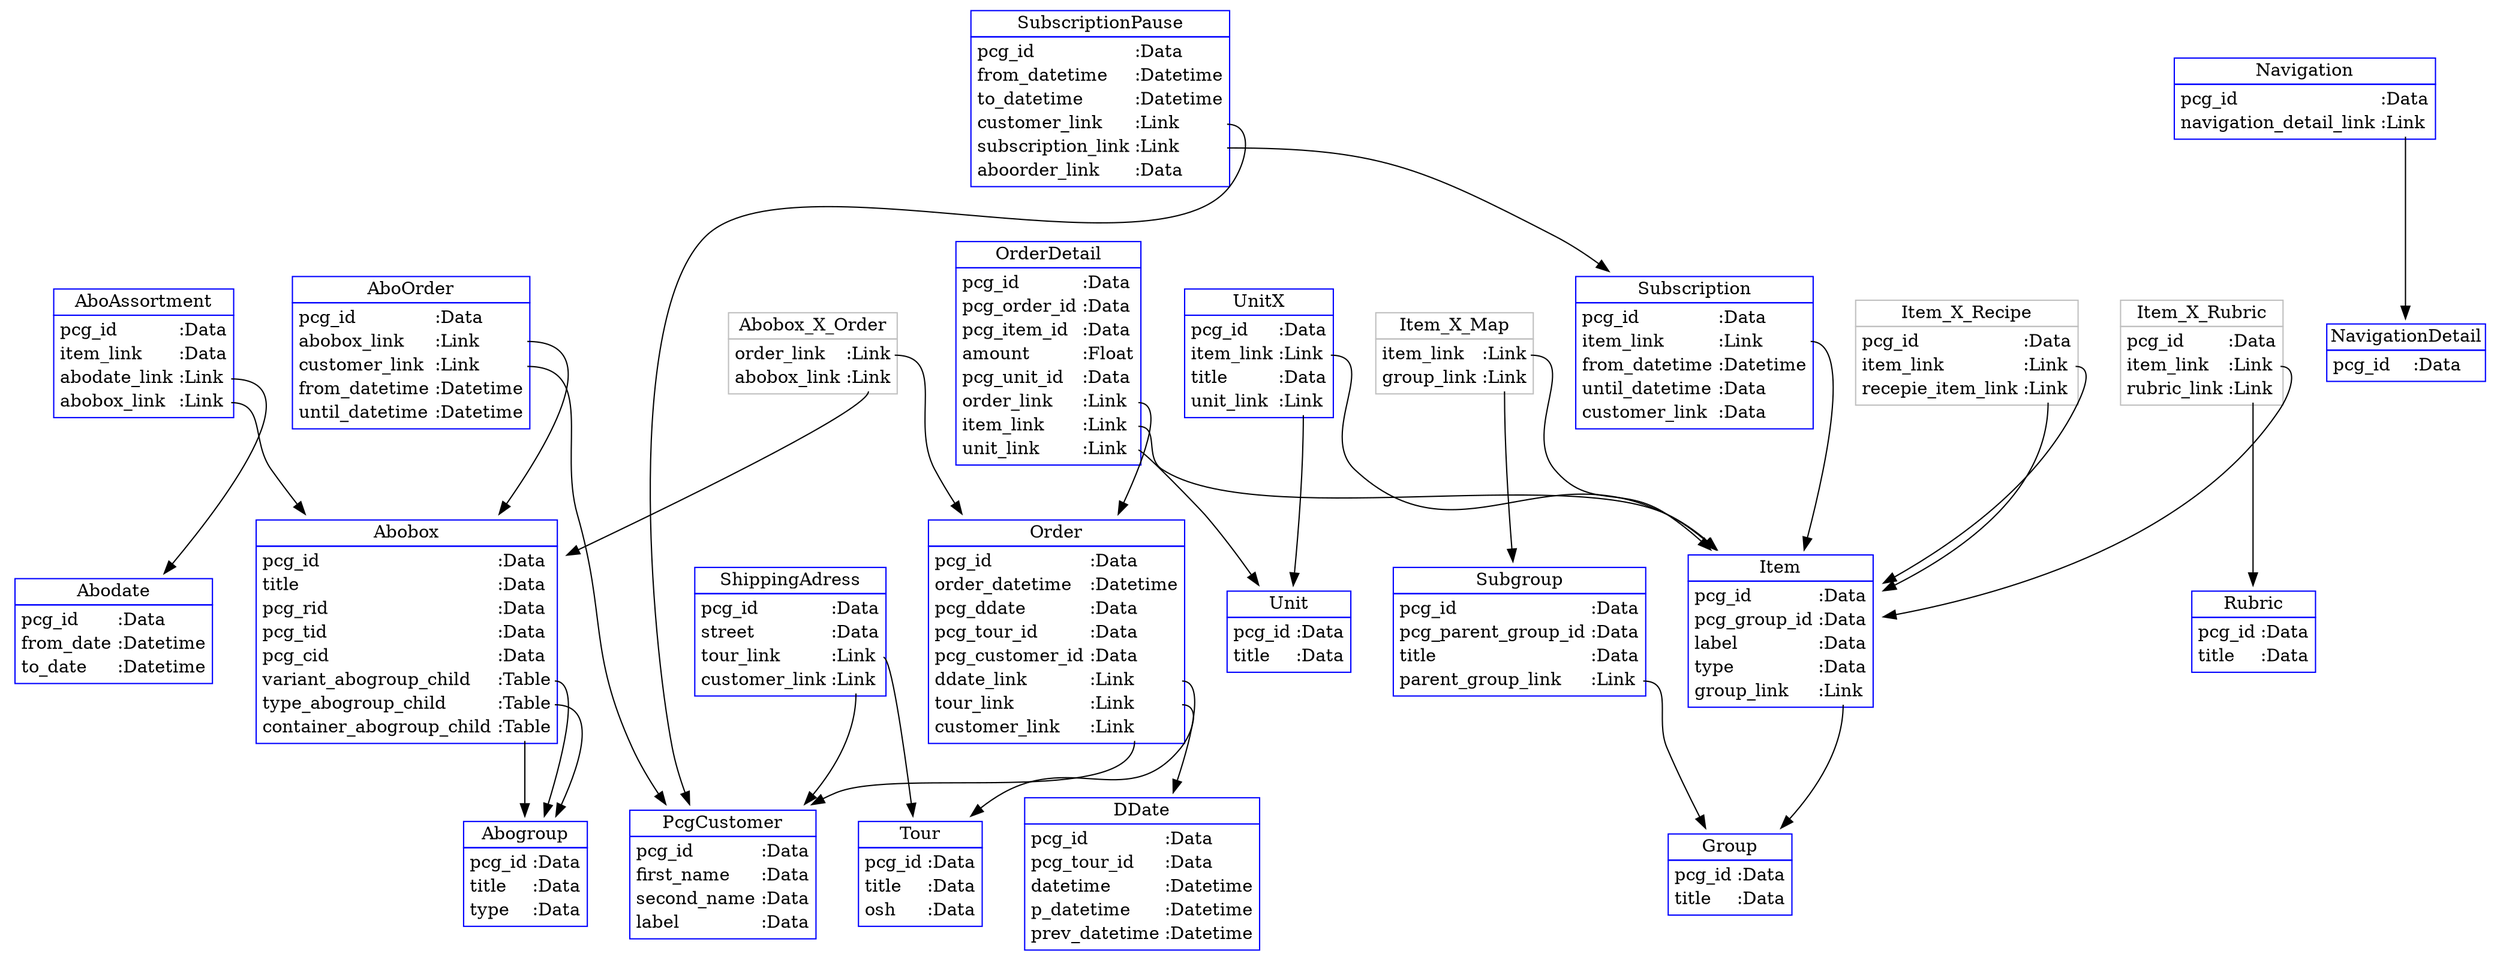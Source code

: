 digraph models_diagram {
 graph[overlap=false, splines=true]Abobox[
shape=plaintext
label=<<table border='0' cellborder='1' color='blue' cellspacing='0'>
<tr><td>Abobox</td></tr>
<tr><td><table border='0' color='orange' cellspacing='0' cellborder='0'>
<tr><td align='left'>pcg_id</td><td align='left'  port='pcg_id'>:Data</td></tr>

<tr><td align='left'>title</td><td align='left'  port='title'>:Data</td></tr>

<tr><td align='left'>pcg_rid</td><td align='left'  port='pcg_rid'>:Data</td></tr>

<tr><td align='left'>pcg_tid</td><td align='left'  port='pcg_tid'>:Data</td></tr>

<tr><td align='left'>pcg_cid</td><td align='left'  port='pcg_cid'>:Data</td></tr>

<tr><td align='left'>variant_abogroup_child</td><td align='left'  port='variant_abogroup_child'>:Table</td></tr>

<tr><td align='left'>type_abogroup_child</td><td align='left'  port='type_abogroup_child'>:Table</td></tr>

<tr><td align='left'>container_abogroup_child</td><td align='left'  port='container_abogroup_child'>:Table</td></tr>
</table></td></tr>
</table>
>];

Unit[
shape=plaintext
label=<<table border='0' cellborder='1' color='blue' cellspacing='0'>
<tr><td>Unit</td></tr>
<tr><td><table border='0' color='orange' cellspacing='0' cellborder='0'>
<tr><td align='left'>pcg_id</td><td align='left'  port='pcg_id'>:Data</td></tr>

<tr><td align='left'>title</td><td align='left'  port='title'>:Data</td></tr>
</table></td></tr>
</table>
>];

Item[
shape=plaintext
label=<<table border='0' cellborder='1' color='blue' cellspacing='0'>
<tr><td>Item</td></tr>
<tr><td><table border='0' color='orange' cellspacing='0' cellborder='0'>
<tr><td align='left'>pcg_id</td><td align='left'  port='pcg_id'>:Data</td></tr>

<tr><td align='left'>pcg_group_id</td><td align='left'  port='pcg_group_id'>:Data</td></tr>

<tr><td align='left'>label</td><td align='left'  port='label'>:Data</td></tr>

<tr><td align='left'>type</td><td align='left'  port='type'>:Data</td></tr>

<tr><td align='left'>group_link</td><td align='left'  port='group_link'>:Link</td></tr>
</table></td></tr>
</table>
>];

DDate[
shape=plaintext
label=<<table border='0' cellborder='1' color='blue' cellspacing='0'>
<tr><td>DDate</td></tr>
<tr><td><table border='0' color='orange' cellspacing='0' cellborder='0'>
<tr><td align='left'>pcg_id</td><td align='left'  port='pcg_id'>:Data</td></tr>

<tr><td align='left'>pcg_tour_id</td><td align='left'  port='pcg_tour_id'>:Data</td></tr>

<tr><td align='left'>datetime</td><td align='left'  port='datetime'>:Datetime</td></tr>

<tr><td align='left'>p_datetime</td><td align='left'  port='p_datetime'>:Datetime</td></tr>

<tr><td align='left'>prev_datetime</td><td align='left'  port='prev_datetime'>:Datetime</td></tr>
</table></td></tr>
</table>
>];

Rubric[
shape=plaintext
label=<<table border='0' cellborder='1' color='blue' cellspacing='0'>
<tr><td>Rubric</td></tr>
<tr><td><table border='0' color='orange' cellspacing='0' cellborder='0'>
<tr><td align='left'>pcg_id</td><td align='left'  port='pcg_id'>:Data</td></tr>

<tr><td align='left'>title</td><td align='left'  port='title'>:Data</td></tr>
</table></td></tr>
</table>
>];

NavigationDetail[
shape=plaintext
label=<<table border='0' cellborder='1' color='blue' cellspacing='0'>
<tr><td>NavigationDetail</td></tr>
<tr><td><table border='0' color='orange' cellspacing='0' cellborder='0'>
<tr><td align='left'>pcg_id</td><td align='left'  port='pcg_id'>:Data</td></tr>
</table></td></tr>
</table>
>];

OrderDetail[
shape=plaintext
label=<<table border='0' cellborder='1' color='blue' cellspacing='0'>
<tr><td>OrderDetail</td></tr>
<tr><td><table border='0' color='orange' cellspacing='0' cellborder='0'>
<tr><td align='left'>pcg_id</td><td align='left'  port='pcg_id'>:Data</td></tr>

<tr><td align='left'>pcg_order_id</td><td align='left'  port='pcg_order_id'>:Data</td></tr>

<tr><td align='left'>pcg_item_id</td><td align='left'  port='pcg_item_id'>:Data</td></tr>

<tr><td align='left'>amount</td><td align='left'  port='amount'>:Float</td></tr>

<tr><td align='left'>pcg_unit_id</td><td align='left'  port='pcg_unit_id'>:Data</td></tr>

<tr><td align='left'>order_link</td><td align='left'  port='order_link'>:Link</td></tr>

<tr><td align='left'>item_link</td><td align='left'  port='item_link'>:Link</td></tr>

<tr><td align='left'>unit_link</td><td align='left'  port='unit_link'>:Link</td></tr>
</table></td></tr>
</table>
>];

SubscriptionPause[
shape=plaintext
label=<<table border='0' cellborder='1' color='blue' cellspacing='0'>
<tr><td>SubscriptionPause</td></tr>
<tr><td><table border='0' color='orange' cellspacing='0' cellborder='0'>
<tr><td align='left'>pcg_id</td><td align='left'  port='pcg_id'>:Data</td></tr>

<tr><td align='left'>from_datetime</td><td align='left'  port='from_datetime'>:Datetime</td></tr>

<tr><td align='left'>to_datetime</td><td align='left'  port='to_datetime'>:Datetime</td></tr>

<tr><td align='left'>customer_link</td><td align='left'  port='customer_link'>:Link</td></tr>

<tr><td align='left'>subscription_link</td><td align='left'  port='subscription_link'>:Link</td></tr>

<tr><td align='left'>aboorder_link</td><td align='left'  port='aboorder_link'>:Data</td></tr>
</table></td></tr>
</table>
>];

Abogroup[
shape=plaintext
label=<<table border='0' cellborder='1' color='blue' cellspacing='0'>
<tr><td>Abogroup</td></tr>
<tr><td><table border='0' color='orange' cellspacing='0' cellborder='0'>
<tr><td align='left'>pcg_id</td><td align='left'  port='pcg_id'>:Data</td></tr>

<tr><td align='left'>title</td><td align='left'  port='title'>:Data</td></tr>

<tr><td align='left'>type</td><td align='left'  port='type'>:Data</td></tr>
</table></td></tr>
</table>
>];

Tour[
shape=plaintext
label=<<table border='0' cellborder='1' color='blue' cellspacing='0'>
<tr><td>Tour</td></tr>
<tr><td><table border='0' color='orange' cellspacing='0' cellborder='0'>
<tr><td align='left'>pcg_id</td><td align='left'  port='pcg_id'>:Data</td></tr>

<tr><td align='left'>title</td><td align='left'  port='title'>:Data</td></tr>

<tr><td align='left'>osh</td><td align='left'  port='osh'>:Data</td></tr>
</table></td></tr>
</table>
>];

UnitX[
shape=plaintext
label=<<table border='0' cellborder='1' color='blue' cellspacing='0'>
<tr><td>UnitX</td></tr>
<tr><td><table border='0' color='orange' cellspacing='0' cellborder='0'>
<tr><td align='left'>pcg_id</td><td align='left'  port='pcg_id'>:Data</td></tr>

<tr><td align='left'>item_link</td><td align='left'  port='item_link'>:Link</td></tr>

<tr><td align='left'>title</td><td align='left'  port='title'>:Data</td></tr>

<tr><td align='left'>unit_link</td><td align='left'  port='unit_link'>:Link</td></tr>
</table></td></tr>
</table>
>];

Group[
shape=plaintext
label=<<table border='0' cellborder='1' color='blue' cellspacing='0'>
<tr><td>Group</td></tr>
<tr><td><table border='0' color='orange' cellspacing='0' cellborder='0'>
<tr><td align='left'>pcg_id</td><td align='left'  port='pcg_id'>:Data</td></tr>

<tr><td align='left'>title</td><td align='left'  port='title'>:Data</td></tr>
</table></td></tr>
</table>
>];

Navigation[
shape=plaintext
label=<<table border='0' cellborder='1' color='blue' cellspacing='0'>
<tr><td>Navigation</td></tr>
<tr><td><table border='0' color='orange' cellspacing='0' cellborder='0'>
<tr><td align='left'>pcg_id</td><td align='left'  port='pcg_id'>:Data</td></tr>

<tr><td align='left'>navigation_detail_link</td><td align='left'  port='navigation_detail_link'>:Link</td></tr>
</table></td></tr>
</table>
>];

PcgCustomer[
shape=plaintext
label=<<table border='0' cellborder='1' color='blue' cellspacing='0'>
<tr><td>PcgCustomer</td></tr>
<tr><td><table border='0' color='orange' cellspacing='0' cellborder='0'>
<tr><td align='left'>pcg_id</td><td align='left'  port='pcg_id'>:Data</td></tr>

<tr><td align='left'>first_name</td><td align='left'  port='first_name'>:Data</td></tr>

<tr><td align='left'>second_name</td><td align='left'  port='second_name'>:Data</td></tr>

<tr><td align='left'>label</td><td align='left'  port='label'>:Data</td></tr>
</table></td></tr>
</table>
>];

AboOrder[
shape=plaintext
label=<<table border='0' cellborder='1' color='blue' cellspacing='0'>
<tr><td>AboOrder</td></tr>
<tr><td><table border='0' color='orange' cellspacing='0' cellborder='0'>
<tr><td align='left'>pcg_id</td><td align='left'  port='pcg_id'>:Data</td></tr>

<tr><td align='left'>abobox_link</td><td align='left'  port='abobox_link'>:Link</td></tr>

<tr><td align='left'>customer_link</td><td align='left'  port='customer_link'>:Link</td></tr>

<tr><td align='left'>from_datetime</td><td align='left'  port='from_datetime'>:Datetime</td></tr>

<tr><td align='left'>until_datetime</td><td align='left'  port='until_datetime'>:Datetime</td></tr>
</table></td></tr>
</table>
>];

Abobox_X_Order[
shape=plaintext
label=<<table border='0' cellborder='1' color='gray' cellspacing='0'>
<tr><td>Abobox_X_Order</td></tr>
<tr><td><table border='0' color='orange' cellspacing='0' cellborder='0'>
<tr><td align='left'>order_link</td><td align='left'  port='order_link'>:Link</td></tr>

<tr><td align='left'>abobox_link</td><td align='left'  port='abobox_link'>:Link</td></tr>
</table></td></tr>
</table>
>];

Abodate[
shape=plaintext
label=<<table border='0' cellborder='1' color='blue' cellspacing='0'>
<tr><td>Abodate</td></tr>
<tr><td><table border='0' color='orange' cellspacing='0' cellborder='0'>
<tr><td align='left'>pcg_id</td><td align='left'  port='pcg_id'>:Data</td></tr>

<tr><td align='left'>from_date</td><td align='left'  port='from_date'>:Datetime</td></tr>

<tr><td align='left'>to_date</td><td align='left'  port='to_date'>:Datetime</td></tr>
</table></td></tr>
</table>
>];

Item_X_Map[
shape=plaintext
label=<<table border='0' cellborder='1' color='gray' cellspacing='0'>
<tr><td>Item_X_Map</td></tr>
<tr><td><table border='0' color='orange' cellspacing='0' cellborder='0'>
<tr><td align='left'>item_link</td><td align='left'  port='item_link'>:Link</td></tr>

<tr><td align='left'>group_link</td><td align='left'  port='group_link'>:Link</td></tr>
</table></td></tr>
</table>
>];

Subscription[
shape=plaintext
label=<<table border='0' cellborder='1' color='blue' cellspacing='0'>
<tr><td>Subscription</td></tr>
<tr><td><table border='0' color='orange' cellspacing='0' cellborder='0'>
<tr><td align='left'>pcg_id</td><td align='left'  port='pcg_id'>:Data</td></tr>

<tr><td align='left'>item_link</td><td align='left'  port='item_link'>:Link</td></tr>

<tr><td align='left'>from_datetime</td><td align='left'  port='from_datetime'>:Datetime</td></tr>

<tr><td align='left'>until_datetime</td><td align='left'  port='until_datetime'>:Data</td></tr>

<tr><td align='left'>customer_link</td><td align='left'  port='customer_link'>:Data</td></tr>
</table></td></tr>
</table>
>];

Order[
shape=plaintext
label=<<table border='0' cellborder='1' color='blue' cellspacing='0'>
<tr><td>Order</td></tr>
<tr><td><table border='0' color='orange' cellspacing='0' cellborder='0'>
<tr><td align='left'>pcg_id</td><td align='left'  port='pcg_id'>:Data</td></tr>

<tr><td align='left'>order_datetime</td><td align='left'  port='order_datetime'>:Datetime</td></tr>

<tr><td align='left'>pcg_ddate</td><td align='left'  port='pcg_ddate'>:Data</td></tr>

<tr><td align='left'>pcg_tour_id</td><td align='left'  port='pcg_tour_id'>:Data</td></tr>

<tr><td align='left'>pcg_customer_id</td><td align='left'  port='pcg_customer_id'>:Data</td></tr>

<tr><td align='left'>ddate_link</td><td align='left'  port='ddate_link'>:Link</td></tr>

<tr><td align='left'>tour_link</td><td align='left'  port='tour_link'>:Link</td></tr>

<tr><td align='left'>customer_link</td><td align='left'  port='customer_link'>:Link</td></tr>
</table></td></tr>
</table>
>];

ShippingAdress[
shape=plaintext
label=<<table border='0' cellborder='1' color='blue' cellspacing='0'>
<tr><td>ShippingAdress</td></tr>
<tr><td><table border='0' color='orange' cellspacing='0' cellborder='0'>
<tr><td align='left'>pcg_id</td><td align='left'  port='pcg_id'>:Data</td></tr>

<tr><td align='left'>street</td><td align='left'  port='street'>:Data</td></tr>

<tr><td align='left'>tour_link</td><td align='left'  port='tour_link'>:Link</td></tr>

<tr><td align='left'>customer_link</td><td align='left'  port='customer_link'>:Link</td></tr>
</table></td></tr>
</table>
>];

AboAssortment[
shape=plaintext
label=<<table border='0' cellborder='1' color='blue' cellspacing='0'>
<tr><td>AboAssortment</td></tr>
<tr><td><table border='0' color='orange' cellspacing='0' cellborder='0'>
<tr><td align='left'>pcg_id</td><td align='left'  port='pcg_id'>:Data</td></tr>

<tr><td align='left'>item_link</td><td align='left'  port='item_link'>:Data</td></tr>

<tr><td align='left'>abodate_link</td><td align='left'  port='abodate_link'>:Link</td></tr>

<tr><td align='left'>abobox_link</td><td align='left'  port='abobox_link'>:Link</td></tr>
</table></td></tr>
</table>
>];

Item_X_Rubric[
shape=plaintext
label=<<table border='0' cellborder='1' color='gray' cellspacing='0'>
<tr><td>Item_X_Rubric</td></tr>
<tr><td><table border='0' color='orange' cellspacing='0' cellborder='0'>
<tr><td align='left'>pcg_id</td><td align='left'  port='pcg_id'>:Data</td></tr>

<tr><td align='left'>item_link</td><td align='left'  port='item_link'>:Link</td></tr>

<tr><td align='left'>rubric_link</td><td align='left'  port='rubric_link'>:Link</td></tr>
</table></td></tr>
</table>
>];

Subgroup[
shape=plaintext
label=<<table border='0' cellborder='1' color='blue' cellspacing='0'>
<tr><td>Subgroup</td></tr>
<tr><td><table border='0' color='orange' cellspacing='0' cellborder='0'>
<tr><td align='left'>pcg_id</td><td align='left'  port='pcg_id'>:Data</td></tr>

<tr><td align='left'>pcg_parent_group_id</td><td align='left'  port='pcg_parent_group_id'>:Data</td></tr>

<tr><td align='left'>title</td><td align='left'  port='title'>:Data</td></tr>

<tr><td align='left'>parent_group_link</td><td align='left'  port='parent_group_link'>:Link</td></tr>
</table></td></tr>
</table>
>];

Item_X_Recipe[
shape=plaintext
label=<<table border='0' cellborder='1' color='gray' cellspacing='0'>
<tr><td>Item_X_Recipe</td></tr>
<tr><td><table border='0' color='orange' cellspacing='0' cellborder='0'>
<tr><td align='left'>pcg_id</td><td align='left'  port='pcg_id'>:Data</td></tr>

<tr><td align='left'>item_link</td><td align='left'  port='item_link'>:Link</td></tr>

<tr><td align='left'>recepie_item_link</td><td align='left'  port='recepie_item_link'>:Link</td></tr>
</table></td></tr>
</table>
>];Abobox:variant_abogroup_child -> Abogroup
Abobox:type_abogroup_child -> Abogroup
Abobox:container_abogroup_child -> Abogroup
Item:group_link -> Group
OrderDetail:order_link -> Order
OrderDetail:item_link -> Item
OrderDetail:unit_link -> Unit
SubscriptionPause:customer_link -> PcgCustomer
SubscriptionPause:subscription_link -> Subscription
UnitX:item_link -> Item
UnitX:unit_link -> Unit
Navigation:navigation_detail_link -> NavigationDetail
AboOrder:abobox_link -> Abobox
AboOrder:customer_link -> PcgCustomer
Abobox_X_Order:order_link -> Order
Abobox_X_Order:abobox_link -> Abobox
Item_X_Map:item_link -> Item
Item_X_Map:group_link -> Subgroup
Subscription:item_link -> Item
Order:ddate_link -> DDate
Order:tour_link -> Tour
Order:customer_link -> PcgCustomer
ShippingAdress:tour_link -> Tour
ShippingAdress:customer_link -> PcgCustomer
AboAssortment:abodate_link -> Abodate
AboAssortment:abobox_link -> Abobox
Item_X_Rubric:item_link -> Item
Item_X_Rubric:rubric_link -> Rubric
Subgroup:parent_group_link -> Group
Item_X_Recipe:item_link -> Item
Item_X_Recipe:recepie_item_link -> Item}
